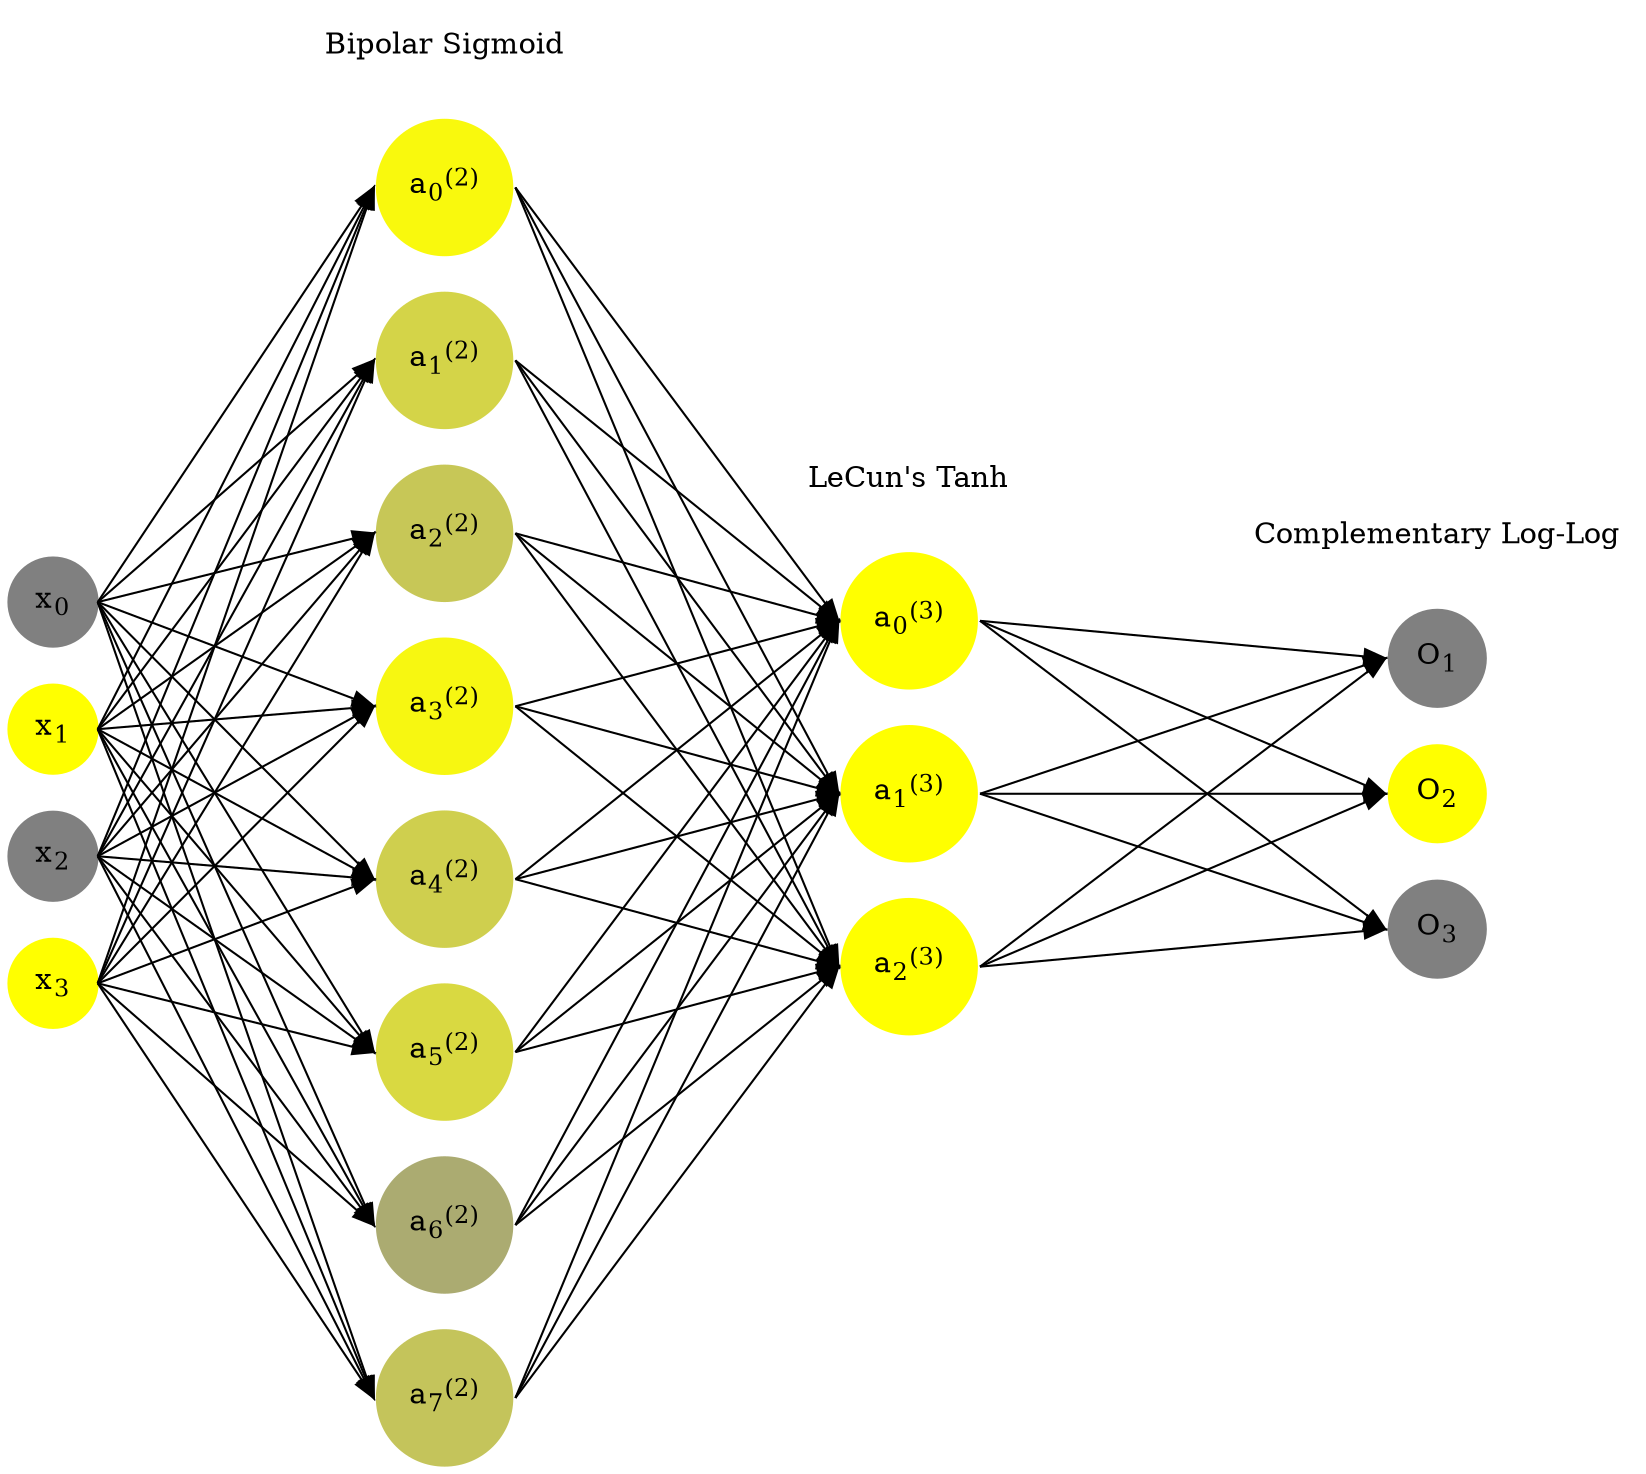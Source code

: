 digraph G {
	rankdir = LR;
	splines=false;
	edge[style=invis];
	ranksep= 1.4;
	{
	node [shape=circle, color="0.1667, 0.0, 0.5", style=filled, fillcolor="0.1667, 0.0, 0.5"];
	x0 [label=<x<sub>0</sub>>];
	}
	{
	node [shape=circle, color="0.1667, 1.0, 1.0", style=filled, fillcolor="0.1667, 1.0, 1.0"];
	x1 [label=<x<sub>1</sub>>];
	}
	{
	node [shape=circle, color="0.1667, 0.0, 0.5", style=filled, fillcolor="0.1667, 0.0, 0.5"];
	x2 [label=<x<sub>2</sub>>];
	}
	{
	node [shape=circle, color="0.1667, 1.0, 1.0", style=filled, fillcolor="0.1667, 1.0, 1.0"];
	x3 [label=<x<sub>3</sub>>];
	}
	{
	node [shape=circle, color="0.1667, 0.946715, 0.973357", style=filled, fillcolor="0.1667, 0.946715, 0.973357"];
	a02 [label=<a<sub>0</sub><sup>(2)</sup>>];
	}
	{
	node [shape=circle, color="0.1667, 0.660352, 0.830176", style=filled, fillcolor="0.1667, 0.660352, 0.830176"];
	a12 [label=<a<sub>1</sub><sup>(2)</sup>>];
	}
	{
	node [shape=circle, color="0.1667, 0.560492, 0.780246", style=filled, fillcolor="0.1667, 0.560492, 0.780246"];
	a22 [label=<a<sub>2</sub><sup>(2)</sup>>];
	}
	{
	node [shape=circle, color="0.1667, 0.930973, 0.965486", style=filled, fillcolor="0.1667, 0.930973, 0.965486"];
	a32 [label=<a<sub>3</sub><sup>(2)</sup>>];
	}
	{
	node [shape=circle, color="0.1667, 0.621274, 0.810637", style=filled, fillcolor="0.1667, 0.621274, 0.810637"];
	a42 [label=<a<sub>4</sub><sup>(2)</sup>>];
	}
	{
	node [shape=circle, color="0.1667, 0.698306, 0.849153", style=filled, fillcolor="0.1667, 0.698306, 0.849153"];
	a52 [label=<a<sub>5</sub><sup>(2)</sup>>];
	}
	{
	node [shape=circle, color="0.1667, 0.339284, 0.669642", style=filled, fillcolor="0.1667, 0.339284, 0.669642"];
	a62 [label=<a<sub>6</sub><sup>(2)</sup>>];
	}
	{
	node [shape=circle, color="0.1667, 0.533165, 0.766583", style=filled, fillcolor="0.1667, 0.533165, 0.766583"];
	a72 [label=<a<sub>7</sub><sup>(2)</sup>>];
	}
	{
	node [shape=circle, color="0.1667, 1.714333, 1.357166", style=filled, fillcolor="0.1667, 1.714333, 1.357166"];
	a03 [label=<a<sub>0</sub><sup>(3)</sup>>];
	}
	{
	node [shape=circle, color="0.1667, 1.534603, 1.267302", style=filled, fillcolor="0.1667, 1.534603, 1.267302"];
	a13 [label=<a<sub>1</sub><sup>(3)</sup>>];
	}
	{
	node [shape=circle, color="0.1667, 1.423175, 1.211588", style=filled, fillcolor="0.1667, 1.423175, 1.211588"];
	a23 [label=<a<sub>2</sub><sup>(3)</sup>>];
	}
	{
	node [shape=circle, color="0.1667, 0.0, 0.5", style=filled, fillcolor="0.1667, 0.0, 0.5"];
	O1 [label=<O<sub>1</sub>>];
	}
	{
	node [shape=circle, color="0.1667, 1.0, 1.0", style=filled, fillcolor="0.1667, 1.0, 1.0"];
	O2 [label=<O<sub>2</sub>>];
	}
	{
	node [shape=circle, color="0.1667, 0.0, 0.5", style=filled, fillcolor="0.1667, 0.0, 0.5"];
	O3 [label=<O<sub>3</sub>>];
	}
	{
	rank=same;
	x0->x1->x2->x3;
	}
	{
	rank=same;
	a02->a12->a22->a32->a42->a52->a62->a72;
	}
	{
	rank=same;
	a03->a13->a23;
	}
	{
	rank=same;
	O1->O2->O3;
	}
	l1 [shape=plaintext,label="Bipolar Sigmoid"];
	l1->a02;
	{rank=same; l1;a02};
	l2 [shape=plaintext,label="LeCun's Tanh"];
	l2->a03;
	{rank=same; l2;a03};
	l3 [shape=plaintext,label="Complementary Log-Log"];
	l3->O1;
	{rank=same; l3;O1};
edge[style=solid, tailport=e, headport=w];
	{x0;x1;x2;x3} -> {a02;a12;a22;a32;a42;a52;a62;a72};
	{a02;a12;a22;a32;a42;a52;a62;a72} -> {a03;a13;a23};
	{a03;a13;a23} -> {O1,O2,O3};
}